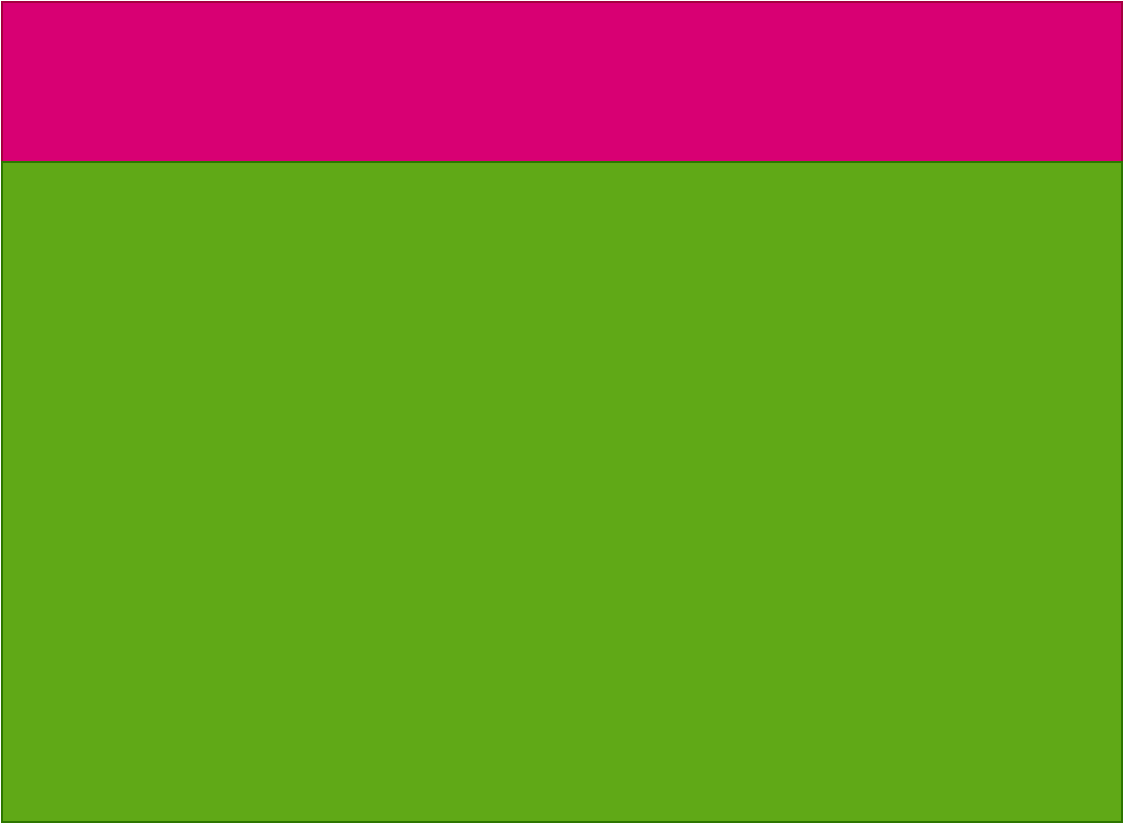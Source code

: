 <mxfile version="21.6.2" type="device" pages="3">
  <diagram id="GH3W01L8Ss1Q4DykegAS" name="Topología basica">
    <mxGraphModel dx="874" dy="487" grid="1" gridSize="10" guides="1" tooltips="1" connect="1" arrows="1" fold="1" page="1" pageScale="1" pageWidth="850" pageHeight="1100" math="0" shadow="0">
      <root>
        <mxCell id="0" />
        <mxCell id="1" parent="0" />
        <mxCell id="vYDHrTvBXmfxNVnDo96o-1" value="" style="rounded=0;whiteSpace=wrap;html=1;fillColor=#d80073;fontColor=#ffffff;strokeColor=#A50040;" vertex="1" parent="1">
          <mxGeometry x="160" y="40" width="560" height="80" as="geometry" />
        </mxCell>
        <mxCell id="vYDHrTvBXmfxNVnDo96o-2" value="" style="rounded=0;whiteSpace=wrap;html=1;fillColor=#60a917;fontColor=#ffffff;strokeColor=#2D7600;" vertex="1" parent="1">
          <mxGeometry x="160" y="120" width="560" height="330" as="geometry" />
        </mxCell>
      </root>
    </mxGraphModel>
  </diagram>
  <diagram id="0nIaipnVueytLsYXINST" name="Topología con componentes - Arch Linux wiki">
    <mxGraphModel dx="874" dy="487" grid="1" gridSize="10" guides="1" tooltips="1" connect="1" arrows="1" fold="1" page="1" pageScale="1" pageWidth="850" pageHeight="1100" math="0" shadow="0">
      <root>
        <mxCell id="0" />
        <mxCell id="1" parent="0" />
        <mxCell id="FhNtGwBALzzIOl9cupB--1" value="" style="rounded=0;whiteSpace=wrap;html=1;fillColor=#1ba1e2;fontColor=#ffffff;strokeColor=#006EAF;" vertex="1" parent="1">
          <mxGeometry x="40" y="40" width="760" height="80" as="geometry" />
        </mxCell>
        <mxCell id="FhNtGwBALzzIOl9cupB--2" value="" style="rounded=0;whiteSpace=wrap;html=1;fillColor=#008a00;fontColor=#ffffff;strokeColor=#005700;" vertex="1" parent="1">
          <mxGeometry x="40" y="120" width="640" height="400" as="geometry" />
        </mxCell>
        <mxCell id="FhNtGwBALzzIOl9cupB--3" value="" style="rounded=0;whiteSpace=wrap;html=1;fillColor=#d80073;fontColor=#ffffff;strokeColor=#A50040;" vertex="1" parent="1">
          <mxGeometry x="680" y="120" width="120" height="400" as="geometry" />
        </mxCell>
        <mxCell id="FhNtGwBALzzIOl9cupB--4" value="" style="rounded=0;whiteSpace=wrap;html=1;" vertex="1" parent="1">
          <mxGeometry x="410" y="50" width="370" height="60" as="geometry" />
        </mxCell>
        <mxCell id="FhNtGwBALzzIOl9cupB--5" value="" style="rounded=0;whiteSpace=wrap;html=1;" vertex="1" parent="1">
          <mxGeometry x="690" y="290" width="100" height="180" as="geometry" />
        </mxCell>
        <mxCell id="FhNtGwBALzzIOl9cupB--6" value="" style="shape=process;whiteSpace=wrap;html=1;backgroundOutline=1;" vertex="1" parent="1">
          <mxGeometry x="50" y="50" width="150" height="60" as="geometry" />
        </mxCell>
        <mxCell id="FhNtGwBALzzIOl9cupB--7" value="" style="shape=process;whiteSpace=wrap;html=1;backgroundOutline=1;" vertex="1" parent="1">
          <mxGeometry x="695" y="480" width="90" height="30" as="geometry" />
        </mxCell>
        <mxCell id="FhNtGwBALzzIOl9cupB--8" value="" style="rhombus;whiteSpace=wrap;html=1;" vertex="1" parent="1">
          <mxGeometry x="700" y="130" width="80" height="150" as="geometry" />
        </mxCell>
        <mxCell id="FhNtGwBALzzIOl9cupB--9" value="" style="rhombus;whiteSpace=wrap;html=1;" vertex="1" parent="1">
          <mxGeometry x="70" y="410" width="600" height="100" as="geometry" />
        </mxCell>
        <mxCell id="FhNtGwBALzzIOl9cupB--10" value="" style="ellipse;shape=cloud;whiteSpace=wrap;html=1;" vertex="1" parent="1">
          <mxGeometry x="50" y="130" width="620" height="280" as="geometry" />
        </mxCell>
      </root>
    </mxGraphModel>
  </diagram>
  <diagram name="Topología con componentes - Wikipedia: Wikipedia" id="SZH9dF-pLnuVeXTVmaRG">
    <mxGraphModel dx="874" dy="487" grid="1" gridSize="10" guides="1" tooltips="1" connect="1" arrows="1" fold="1" page="1" pageScale="1" pageWidth="850" pageHeight="1100" math="0" shadow="0">
      <root>
        <mxCell id="0" />
        <mxCell id="1" parent="0" />
        <mxCell id="BdAMsP2_voSNpKZsd51_-1" value="" style="rounded=0;whiteSpace=wrap;html=1;fillColor=#d80073;strokeColor=#A50040;fontColor=#ffffff;" vertex="1" parent="1">
          <mxGeometry x="80" y="40" width="640" height="80" as="geometry" />
        </mxCell>
        <mxCell id="BdAMsP2_voSNpKZsd51_-2" value="" style="rounded=0;whiteSpace=wrap;html=1;fillColor=#60a917;strokeColor=#2D7600;fontColor=#ffffff;" vertex="1" parent="1">
          <mxGeometry x="200" y="120" width="420" height="260" as="geometry" />
        </mxCell>
        <mxCell id="BdAMsP2_voSNpKZsd51_-3" value="" style="rounded=0;whiteSpace=wrap;html=1;fillColor=#CC6600;strokeColor=#d79b00;" vertex="1" parent="1">
          <mxGeometry x="620" y="140" width="100" height="160" as="geometry" />
        </mxCell>
        <mxCell id="BdAMsP2_voSNpKZsd51_-4" value="" style="rounded=0;whiteSpace=wrap;html=1;fillColor=#d80073;strokeColor=#A50040;fontColor=#ffffff;" vertex="1" parent="1">
          <mxGeometry x="80" y="120" width="120" height="480" as="geometry" />
        </mxCell>
        <mxCell id="r8cl5rXdRvGWQGDu1298-1" value="" style="rounded=0;whiteSpace=wrap;html=1;fillColor=#1ba1e2;fontColor=#ffffff;strokeColor=#006EAF;" vertex="1" parent="1">
          <mxGeometry x="200" y="490" width="520" height="110" as="geometry" />
        </mxCell>
        <mxCell id="EA3_DldZjFKl5l1aN9zN-1" value="" style="rounded=0;whiteSpace=wrap;html=1;" vertex="1" parent="1">
          <mxGeometry x="90" y="130" width="100" height="460" as="geometry" />
        </mxCell>
        <mxCell id="oRGJAmAwk2vC4BxBBsPX-1" value="" style="shape=process;whiteSpace=wrap;html=1;backgroundOutline=1;" vertex="1" parent="1">
          <mxGeometry x="90" y="50" width="150" height="60" as="geometry" />
        </mxCell>
        <mxCell id="oRGJAmAwk2vC4BxBBsPX-2" value="" style="shape=process;whiteSpace=wrap;html=1;backgroundOutline=1;" vertex="1" parent="1">
          <mxGeometry x="630" y="150" width="80" height="60" as="geometry" />
        </mxCell>
        <mxCell id="KtMngQEKETMbatK5r0lU-1" value="" style="rounded=0;whiteSpace=wrap;html=1;" vertex="1" parent="1">
          <mxGeometry x="500" y="50" width="210" height="60" as="geometry" />
        </mxCell>
        <mxCell id="kIqKBkWAb499UttfbbeU-1" value="" style="rhombus;whiteSpace=wrap;html=1;" vertex="1" parent="1">
          <mxGeometry x="210" y="500" width="400" height="90" as="geometry" />
        </mxCell>
        <mxCell id="MYdFBOuDZWndpOxOuRj2-1" value="" style="rounded=0;whiteSpace=wrap;html=1;fillColor=#60a917;fontColor=#ffffff;strokeColor=#2D7600;" vertex="1" parent="1">
          <mxGeometry x="620" y="120" width="100" height="20" as="geometry" />
        </mxCell>
        <mxCell id="MYdFBOuDZWndpOxOuRj2-2" value="" style="rounded=0;whiteSpace=wrap;html=1;fillColor=#60a917;fontColor=#ffffff;strokeColor=#2D7600;" vertex="1" parent="1">
          <mxGeometry x="620" y="300" width="100" height="80" as="geometry" />
        </mxCell>
        <mxCell id="MYdFBOuDZWndpOxOuRj2-3" value="" style="shape=hexagon;perimeter=hexagonPerimeter2;whiteSpace=wrap;html=1;fixedSize=1;" vertex="1" parent="1">
          <mxGeometry x="210" y="130" width="400" height="160" as="geometry" />
        </mxCell>
        <mxCell id="MYdFBOuDZWndpOxOuRj2-4" value="" style="shape=process;whiteSpace=wrap;html=1;backgroundOutline=1;" vertex="1" parent="1">
          <mxGeometry x="630" y="230" width="80" height="60" as="geometry" />
        </mxCell>
        <mxCell id="MYdFBOuDZWndpOxOuRj2-5" value="" style="shape=hexagon;perimeter=hexagonPerimeter2;whiteSpace=wrap;html=1;fixedSize=1;" vertex="1" parent="1">
          <mxGeometry x="220" y="300" width="500" height="60" as="geometry" />
        </mxCell>
        <mxCell id="MYdFBOuDZWndpOxOuRj2-9" value="" style="rounded=0;whiteSpace=wrap;html=1;fillColor=#60a917;strokeColor=#2D7600;fontColor=#ffffff;" vertex="1" parent="1">
          <mxGeometry x="200" y="380" width="520" height="110" as="geometry" />
        </mxCell>
        <mxCell id="MYdFBOuDZWndpOxOuRj2-10" value="" style="shape=hexagon;perimeter=hexagonPerimeter2;whiteSpace=wrap;html=1;fixedSize=1;" vertex="1" parent="1">
          <mxGeometry x="210" y="400" width="400" height="70" as="geometry" />
        </mxCell>
        <mxCell id="MYdFBOuDZWndpOxOuRj2-6" value="" style="rounded=0;whiteSpace=wrap;html=1;fillColor=#CC6600;strokeColor=#d79b00;" vertex="1" parent="1">
          <mxGeometry x="620" y="390" width="100" height="80" as="geometry" />
        </mxCell>
        <mxCell id="MYdFBOuDZWndpOxOuRj2-7" value="" style="shape=process;whiteSpace=wrap;html=1;backgroundOutline=1;" vertex="1" parent="1">
          <mxGeometry x="630" y="400" width="80" height="60" as="geometry" />
        </mxCell>
      </root>
    </mxGraphModel>
  </diagram>
</mxfile>
